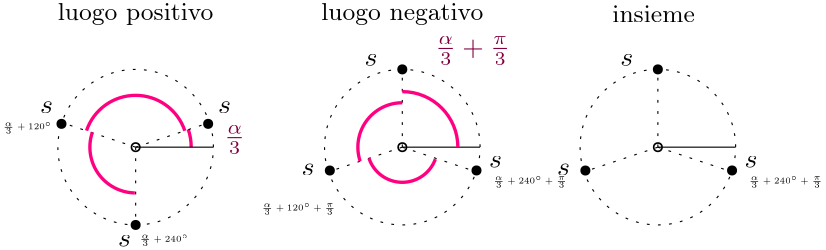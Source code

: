 <?xml version="1.0"?>
<!DOCTYPE ipe SYSTEM "ipe.dtd">
<ipe version="70218" creator="Ipe 7.2.28">
<info created="D:20250128185102" modified="D:20250128190635"/>
<ipestyle name="basic">
<symbol name="arrow/arc(spx)">
<path stroke="sym-stroke" fill="sym-stroke" pen="sym-pen">
0 0 m
-1 0.333 l
-1 -0.333 l
h
</path>
</symbol>
<symbol name="arrow/farc(spx)">
<path stroke="sym-stroke" fill="white" pen="sym-pen">
0 0 m
-1 0.333 l
-1 -0.333 l
h
</path>
</symbol>
<symbol name="arrow/ptarc(spx)">
<path stroke="sym-stroke" fill="sym-stroke" pen="sym-pen">
0 0 m
-1 0.333 l
-0.8 0 l
-1 -0.333 l
h
</path>
</symbol>
<symbol name="arrow/fptarc(spx)">
<path stroke="sym-stroke" fill="white" pen="sym-pen">
0 0 m
-1 0.333 l
-0.8 0 l
-1 -0.333 l
h
</path>
</symbol>
<symbol name="mark/circle(sx)" transformations="translations">
<path fill="sym-stroke">
0.6 0 0 0.6 0 0 e
0.4 0 0 0.4 0 0 e
</path>
</symbol>
<symbol name="mark/disk(sx)" transformations="translations">
<path fill="sym-stroke">
0.6 0 0 0.6 0 0 e
</path>
</symbol>
<symbol name="mark/fdisk(sfx)" transformations="translations">
<group>
<path fill="sym-fill">
0.5 0 0 0.5 0 0 e
</path>
<path fill="sym-stroke" fillrule="eofill">
0.6 0 0 0.6 0 0 e
0.4 0 0 0.4 0 0 e
</path>
</group>
</symbol>
<symbol name="mark/box(sx)" transformations="translations">
<path fill="sym-stroke" fillrule="eofill">
-0.6 -0.6 m
0.6 -0.6 l
0.6 0.6 l
-0.6 0.6 l
h
-0.4 -0.4 m
0.4 -0.4 l
0.4 0.4 l
-0.4 0.4 l
h
</path>
</symbol>
<symbol name="mark/square(sx)" transformations="translations">
<path fill="sym-stroke">
-0.6 -0.6 m
0.6 -0.6 l
0.6 0.6 l
-0.6 0.6 l
h
</path>
</symbol>
<symbol name="mark/fsquare(sfx)" transformations="translations">
<group>
<path fill="sym-fill">
-0.5 -0.5 m
0.5 -0.5 l
0.5 0.5 l
-0.5 0.5 l
h
</path>
<path fill="sym-stroke" fillrule="eofill">
-0.6 -0.6 m
0.6 -0.6 l
0.6 0.6 l
-0.6 0.6 l
h
-0.4 -0.4 m
0.4 -0.4 l
0.4 0.4 l
-0.4 0.4 l
h
</path>
</group>
</symbol>
<symbol name="mark/cross(sx)" transformations="translations">
<group>
<path fill="sym-stroke">
-0.43 -0.57 m
0.57 0.43 l
0.43 0.57 l
-0.57 -0.43 l
h
</path>
<path fill="sym-stroke">
-0.43 0.57 m
0.57 -0.43 l
0.43 -0.57 l
-0.57 0.43 l
h
</path>
</group>
</symbol>
<symbol name="arrow/fnormal(spx)">
<path stroke="sym-stroke" fill="white" pen="sym-pen">
0 0 m
-1 0.333 l
-1 -0.333 l
h
</path>
</symbol>
<symbol name="arrow/pointed(spx)">
<path stroke="sym-stroke" fill="sym-stroke" pen="sym-pen">
0 0 m
-1 0.333 l
-0.8 0 l
-1 -0.333 l
h
</path>
</symbol>
<symbol name="arrow/fpointed(spx)">
<path stroke="sym-stroke" fill="white" pen="sym-pen">
0 0 m
-1 0.333 l
-0.8 0 l
-1 -0.333 l
h
</path>
</symbol>
<symbol name="arrow/linear(spx)">
<path stroke="sym-stroke" pen="sym-pen">
-1 0.333 m
0 0 l
-1 -0.333 l
</path>
</symbol>
<symbol name="arrow/fdouble(spx)">
<path stroke="sym-stroke" fill="white" pen="sym-pen">
0 0 m
-1 0.333 l
-1 -0.333 l
h
-1 0 m
-2 0.333 l
-2 -0.333 l
h
</path>
</symbol>
<symbol name="arrow/double(spx)">
<path stroke="sym-stroke" fill="sym-stroke" pen="sym-pen">
0 0 m
-1 0.333 l
-1 -0.333 l
h
-1 0 m
-2 0.333 l
-2 -0.333 l
h
</path>
</symbol>
<symbol name="arrow/mid-normal(spx)">
<path stroke="sym-stroke" fill="sym-stroke" pen="sym-pen">
0.5 0 m
-0.5 0.333 l
-0.5 -0.333 l
h
</path>
</symbol>
<symbol name="arrow/mid-fnormal(spx)">
<path stroke="sym-stroke" fill="white" pen="sym-pen">
0.5 0 m
-0.5 0.333 l
-0.5 -0.333 l
h
</path>
</symbol>
<symbol name="arrow/mid-pointed(spx)">
<path stroke="sym-stroke" fill="sym-stroke" pen="sym-pen">
0.5 0 m
-0.5 0.333 l
-0.3 0 l
-0.5 -0.333 l
h
</path>
</symbol>
<symbol name="arrow/mid-fpointed(spx)">
<path stroke="sym-stroke" fill="white" pen="sym-pen">
0.5 0 m
-0.5 0.333 l
-0.3 0 l
-0.5 -0.333 l
h
</path>
</symbol>
<symbol name="arrow/mid-double(spx)">
<path stroke="sym-stroke" fill="sym-stroke" pen="sym-pen">
1 0 m
0 0.333 l
0 -0.333 l
h
0 0 m
-1 0.333 l
-1 -0.333 l
h
</path>
</symbol>
<symbol name="arrow/mid-fdouble(spx)">
<path stroke="sym-stroke" fill="white" pen="sym-pen">
1 0 m
0 0.333 l
0 -0.333 l
h
0 0 m
-1 0.333 l
-1 -0.333 l
h
</path>
</symbol>
<anglesize name="22.5 deg" value="22.5"/>
<anglesize name="30 deg" value="30"/>
<anglesize name="45 deg" value="45"/>
<anglesize name="60 deg" value="60"/>
<anglesize name="90 deg" value="90"/>
<arrowsize name="large" value="10"/>
<arrowsize name="small" value="5"/>
<arrowsize name="tiny" value="3"/>
<color name="blue" value="0 0 1"/>
<color name="brown" value="0.647 0.165 0.165"/>
<color name="darkblue" value="0 0 0.545"/>
<color name="darkcyan" value="0 0.545 0.545"/>
<color name="darkgray" value="0.663"/>
<color name="darkgreen" value="0 0.392 0"/>
<color name="darkmagenta" value="0.545 0 0.545"/>
<color name="darkorange" value="1 0.549 0"/>
<color name="darkred" value="0.545 0 0"/>
<color name="gold" value="1 0.843 0"/>
<color name="gray" value="0.745"/>
<color name="green" value="0 1 0"/>
<color name="lightblue" value="0.678 0.847 0.902"/>
<color name="lightcyan" value="0.878 1 1"/>
<color name="lightgray" value="0.827"/>
<color name="lightgreen" value="0.565 0.933 0.565"/>
<color name="lightyellow" value="1 1 0.878"/>
<color name="navy" value="0 0 0.502"/>
<color name="orange" value="1 0.647 0"/>
<color name="pink" value="1 0.753 0.796"/>
<color name="purple" value="0.627 0.125 0.941"/>
<color name="red" value="1 0 0"/>
<color name="seagreen" value="0.18 0.545 0.341"/>
<color name="turquoise" value="0.251 0.878 0.816"/>
<color name="violet" value="0.933 0.51 0.933"/>
<color name="yellow" value="1 1 0"/>
<dashstyle name="dash dot dotted" value="[4 2 1 2 1 2] 0"/>
<dashstyle name="dash dotted" value="[4 2 1 2] 0"/>
<dashstyle name="dashed" value="[4] 0"/>
<dashstyle name="dotted" value="[1 3] 0"/>
<gridsize name="10 pts (~3.5 mm)" value="10"/>
<gridsize name="14 pts (~5 mm)" value="14"/>
<gridsize name="16 pts (~6 mm)" value="16"/>
<gridsize name="20 pts (~7 mm)" value="20"/>
<gridsize name="28 pts (~10 mm)" value="28"/>
<gridsize name="32 pts (~12 mm)" value="32"/>
<gridsize name="4 pts" value="4"/>
<gridsize name="56 pts (~20 mm)" value="56"/>
<gridsize name="8 pts (~3 mm)" value="8"/>
<opacity name="10%" value="0.1"/>
<opacity name="30%" value="0.3"/>
<opacity name="50%" value="0.5"/>
<opacity name="75%" value="0.75"/>
<pen name="fat" value="1.2"/>
<pen name="heavier" value="0.8"/>
<pen name="ultrafat" value="2"/>
<symbolsize name="large" value="5"/>
<symbolsize name="small" value="2"/>
<symbolsize name="tiny" value="1.1"/>
<textsize name="Huge" value="\Huge"/>
<textsize name="LARGE" value="\LARGE"/>
<textsize name="Large" value="\Large"/>
<textsize name="footnote" value="\footnotesize"/>
<textsize name="huge" value="\huge"/>
<textsize name="large" value="\large"/>
<textsize name="script" value="\scriptsize"/>
<textsize name="small" value="\small"/>
<textsize name="tiny" value="\tiny"/>
<textstyle name="center" begin="\begin{center}" end="\end{center}"/>
<textstyle name="item" begin="\begin{itemize}\item{}" end="\end{itemize}"/>
<textstyle name="itemize" begin="\begin{itemize}" end="\end{itemize}"/>
<tiling name="falling" angle="-60" step="4" width="1"/>
<tiling name="rising" angle="30" step="4" width="1"/>
</ipestyle>
<page>
<layer name="alpha"/>
<view layers="alpha" active="alpha"/>
<path layer="alpha" matrix="1 0 0 1 -3.9993 -47.9993" stroke="black" dash="dotted">
28 0 0 28 252 736 e
</path>
<use matrix="1 0 0 1 -3.9993 -47.9993" name="mark/circle(sx)" pos="252 736" size="normal" stroke="black"/>
<path matrix="1 0 0 1 -120 0" stroke="0" dash="dotted" opacity="30%" stroke-opacity="opaque">
368 688 m
368 660 l
</path>
<path matrix="1 0 0 1 -120 0" stroke="0" dash="dotted" opacity="30%" stroke-opacity="opaque">
368 688 m
344 696 l
</path>
<use matrix="1 0 0 1 -120 0" name="mark/disk(sx)" pos="341.3 696.395" size="normal"/>
<use matrix="1 0 0 1 -67.2013 0" name="mark/disk(sx)" pos="341.3 696.395" size="normal"/>
<use matrix="1 0 0 1 -120 0" name="mark/disk(sx)" pos="368 660" size="normal"/>
<text matrix="1 0 0 1 13.6114 -35.7804" transformations="translations" pos="264 736" stroke="0" type="label" width="4.67" height="4.289" depth="0" valign="baseline" style="math">s</text>
<text matrix="1 0 0 1 -50.3886 -35.7804" transformations="translations" pos="264 736" stroke="0" type="label" width="4.67" height="4.289" depth="0" valign="baseline" style="math">s</text>
<text matrix="1 0 0 1 -22.3886 -83.7804" transformations="translations" pos="264 736" stroke="0" type="label" width="4.67" height="4.289" depth="0" valign="baseline" style="math">s</text>
<path matrix="1 0 0 1 -120 0" stroke="1 0 0.502" pen="fat" opacity="30%" stroke-opacity="opaque">
388 688 m
20 0 0 20 368 688 386.946 694.407 a
</path>
<path matrix="1 0 0 1 -120 0.00018437" stroke="0" dash="dotted" opacity="30%" stroke-opacity="opaque">
368 688 m
392 696 l
</path>
<text matrix="1 0 0 1 15.8346 -47.0589" transformations="translations" pos="264 736" stroke="0.502 0 0.251" type="label" width="7.57" height="6.931" depth="3.43" valign="baseline" style="math">\frac{\alpha}{3}</text>
<text matrix="0.594504 0 0 0.594504 43.2181 256.864" pos="264 736" stroke="0" type="label" width="29.655" height="4.466" depth="2.65" valign="baseline" size="tiny" style="math">\frac{\alpha}{3}+120^\circ</text>
<text matrix="0.594504 0 0 0.594504 92.419 216.42" pos="264 736" stroke="0" type="label" width="29.655" height="4.466" depth="2.65" valign="baseline" size="tiny" style="math">\frac{\alpha}{3}+240^\circ</text>
<path matrix="1 0 0 1 -120 0" stroke="1 0 0.502" pen="fat" opacity="30%" stroke-opacity="opaque">
385.703 693.9 m
18.6599 0 0 18.6599 368 688 350.321 693.97 a
</path>
<path matrix="1 0 0 1 -120 0" stroke="1 0 0.502" pen="fat" opacity="30%" stroke-opacity="opaque">
352.425 693.367 m
16.4737 0 0 16.4737 368 688 367.696 671.529 a
</path>
<path matrix="1 0 0 1 -120 0" stroke="0" opacity="30%" stroke-opacity="opaque">
368 688 m
396 688 l
</path>
<path matrix="-1 -0.0002601 0.0002601 -1 595.81 1424.07" stroke="black" dash="dotted">
28 0 0 28 252 736 e
</path>
<use matrix="1 0 0 1 92.001 -47.9993" name="mark/circle(sx)" pos="252 736" size="normal" stroke="black"/>
<path matrix="-1 -0.0002601 0.0002601 -1 711.823 1376.1" stroke="0" dash="dotted" opacity="30%" stroke-opacity="opaque">
368 688 m
368 660 l
</path>
<path matrix="-1 -0.0002601 0.0002601 -1 711.823 1376.1" stroke="0" dash="dotted" opacity="30%" stroke-opacity="opaque">
368 688 m
344 696 l
</path>
<use matrix="-1 -0.0002601 0.0002601 -1 711.823 1376.1" name="mark/disk(sx)" pos="341.3 696.395" size="normal"/>
<use matrix="-1 -0.0002601 0.0002601 -1 659.024 1376.08" name="mark/disk(sx)" pos="341.3 696.395" size="normal"/>
<use matrix="-1 -0.0002601 0.0002601 -1 711.823 1376.1" name="mark/disk(sx)" pos="368 660" size="normal"/>
<text matrix="1 0 0 1 111.212 -55.3514" transformations="translations" pos="264 736" stroke="0" type="label" width="4.67" height="4.289" depth="0" valign="baseline" style="math">s</text>
<text matrix="1 0 0 1 66.4279 -18.7002" transformations="translations" pos="264 736" stroke="0" type="label" width="4.67" height="4.289" depth="0" valign="baseline" style="math">s</text>
<text matrix="1 0 0 1 43.7211 -58.1601" transformations="translations" pos="264 736" stroke="0" type="label" width="4.67" height="4.289" depth="0" valign="baseline" style="math">s</text>
<path matrix="-1 -0.0002601 0.0002601 -1 711.823 1376.1" stroke="0" dash="dotted" opacity="30%" stroke-opacity="opaque">
368 688 m
392 696 l
</path>
<text matrix="1 0 0 1 91.816 -14.9604" transformations="translations" pos="264 736" stroke="0.502 0 0.251" type="label" width="27.047" height="6.931" depth="3.43" valign="baseline" style="math">\frac{\alpha}{3}+\frac{\pi}{3}</text>
<text matrix="0.594504 0 0 0.594504 136.371 227.685" pos="264 736" stroke="0" type="label" width="44.744" height="4.466" depth="2.65" valign="baseline" size="tiny" style="math">\frac{\alpha}{3}+120^\circ+\frac{\pi}{3}</text>
<text matrix="0.594504 0 0 0.594504 219.733 237.414" pos="264 736" stroke="0" type="label" width="44.744" height="4.466" depth="2.65" valign="baseline" size="tiny" style="math">\frac{\alpha}{3}+240^\circ+\frac{\pi}{3}</text>
<path matrix="1 0 0 1 -24 0" stroke="0" opacity="30%" stroke-opacity="opaque">
368 688 m
396 688 l
</path>
<text matrix="1 0 0 1 -120 12" transformations="translations" pos="368 724" stroke="0" type="label" width="56.111" height="6.23" depth="1.74" halign="center" valign="center" size="small">luogo positivo</text>
<text matrix="1 0 0 1 -24 12" transformations="translations" pos="368 724" stroke="0" type="label" width="58.368" height="6.23" depth="1.74" halign="center" valign="center" size="small">luogo negativo</text>
<path matrix="1 0 0 1 -120 0" stroke="1 0 0.502" pen="fat">
484 688 m
20 0 0 20 464 688 464 708 a
</path>
<path matrix="1 0 0 1 -120 0" stroke="1 0 0.502" pen="fat">
464 704 m
16 0 0 16 464 688 448.821 682.94 a
</path>
<path matrix="1 0 0 1 -120 0" stroke="1 0 0.502" pen="fat">
452 684 m
12.6491 0 0 12.6491 464 688 475.893 683.692 a
</path>
<path matrix="-1 -0.0002601 0.0002601 -1 687.81 1424.07" stroke="black" dash="dotted">
28 0 0 28 252 736 e
</path>
<use matrix="1 0 0 1 184.001 -47.9993" name="mark/circle(sx)" pos="252 736" size="normal" stroke="black"/>
<path matrix="-1 -0.0002601 0.0002601 -1 803.823 1376.1" stroke="0" dash="dotted" opacity="30%" stroke-opacity="opaque">
368 688 m
368 660 l
</path>
<path matrix="-1 -0.0002601 0.0002601 -1 803.823 1376.1" stroke="0" dash="dotted" opacity="30%" stroke-opacity="opaque">
368 688 m
344 696 l
</path>
<use matrix="-1 -0.0002601 0.0002601 -1 803.823 1376.1" name="mark/disk(sx)" pos="341.3 696.395" size="normal"/>
<use matrix="-1 -0.0002601 0.0002601 -1 751.024 1376.08" name="mark/disk(sx)" pos="341.3 696.395" size="normal"/>
<use matrix="-1 -0.0002601 0.0002601 -1 803.823 1376.1" name="mark/disk(sx)" pos="368 660" size="normal"/>
<text matrix="1 0 0 1 203.212 -55.3514" transformations="translations" pos="264 736" stroke="0" type="label" width="4.67" height="4.289" depth="0" valign="baseline" style="math">s</text>
<text matrix="1 0 0 1 158.428 -18.7002" transformations="translations" pos="264 736" stroke="0" type="label" width="4.67" height="4.289" depth="0" valign="baseline" style="math">s</text>
<text matrix="1 0 0 1 135.721 -58.1601" transformations="translations" pos="264 736" stroke="0" type="label" width="4.67" height="4.289" depth="0" valign="baseline" style="math">s</text>
<path matrix="-1 -0.0002601 0.0002601 -1 803.823 1376.1" stroke="0" dash="dotted" opacity="30%" stroke-opacity="opaque">
368 688 m
392 696 l
</path>
<text matrix="0.594504 0 0 0.594504 311.733 237.414" pos="264 736" stroke="0" type="label" width="44.744" height="4.466" depth="2.65" valign="baseline" size="tiny" style="math">\frac{\alpha}{3}+240^\circ+\frac{\pi}{3}</text>
<path matrix="1 0 0 1 68 0" stroke="0" opacity="30%" stroke-opacity="opaque">
368 688 m
396 688 l
</path>
<text matrix="1 0 0 1 68 12" transformations="translations" pos="368 724" stroke="0" type="label" width="32.824" height="5.999" depth="0" halign="center" valign="center" size="small">insieme
</text>
</page>
</ipe>
